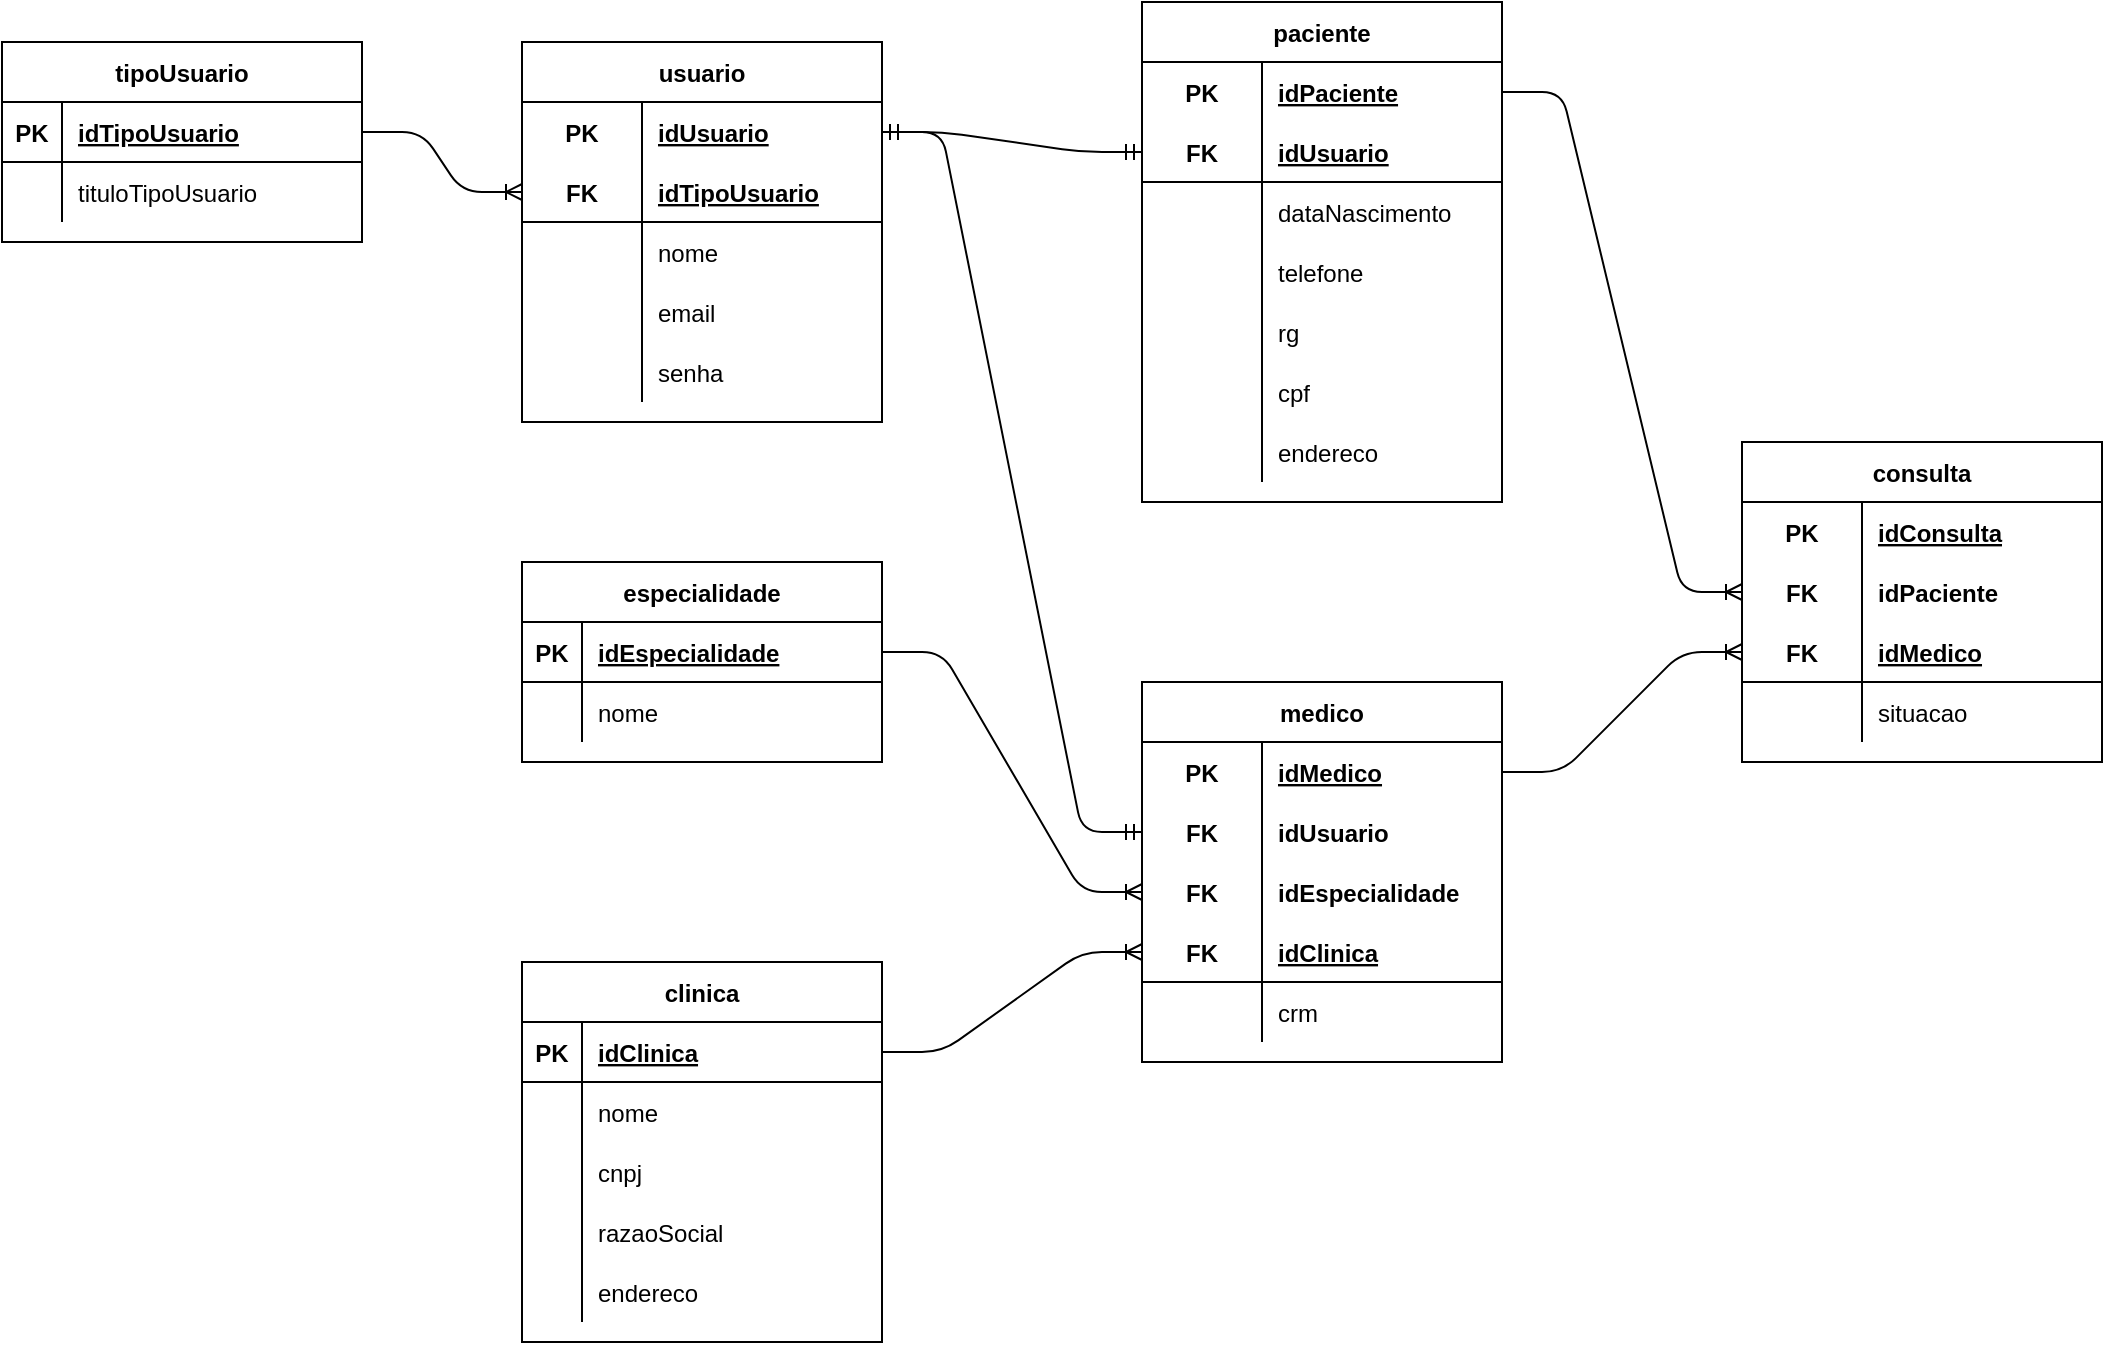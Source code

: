 <mxfile version="14.8.0" type="device"><diagram id="QD_t7oIwe0kkzXk1nRvx" name="Page-1"><mxGraphModel dx="2249" dy="794" grid="1" gridSize="10" guides="1" tooltips="1" connect="1" arrows="1" fold="1" page="1" pageScale="1" pageWidth="827" pageHeight="1169" math="0" shadow="0"><root><mxCell id="0"/><mxCell id="1" parent="0"/><mxCell id="JRlCp1y8JK5-YJUAuQlO-1" value="tipoUsuario" style="shape=table;startSize=30;container=1;collapsible=1;childLayout=tableLayout;fixedRows=1;rowLines=0;fontStyle=1;align=center;resizeLast=1;" vertex="1" parent="1"><mxGeometry x="-810" y="160" width="180" height="100" as="geometry"/></mxCell><mxCell id="JRlCp1y8JK5-YJUAuQlO-2" value="" style="shape=partialRectangle;collapsible=0;dropTarget=0;pointerEvents=0;fillColor=none;top=0;left=0;bottom=1;right=0;points=[[0,0.5],[1,0.5]];portConstraint=eastwest;" vertex="1" parent="JRlCp1y8JK5-YJUAuQlO-1"><mxGeometry y="30" width="180" height="30" as="geometry"/></mxCell><mxCell id="JRlCp1y8JK5-YJUAuQlO-3" value="PK" style="shape=partialRectangle;connectable=0;fillColor=none;top=0;left=0;bottom=0;right=0;fontStyle=1;overflow=hidden;" vertex="1" parent="JRlCp1y8JK5-YJUAuQlO-2"><mxGeometry width="30" height="30" as="geometry"/></mxCell><mxCell id="JRlCp1y8JK5-YJUAuQlO-4" value="idTipoUsuario" style="shape=partialRectangle;connectable=0;fillColor=none;top=0;left=0;bottom=0;right=0;align=left;spacingLeft=6;fontStyle=5;overflow=hidden;" vertex="1" parent="JRlCp1y8JK5-YJUAuQlO-2"><mxGeometry x="30" width="150" height="30" as="geometry"/></mxCell><mxCell id="JRlCp1y8JK5-YJUAuQlO-5" value="" style="shape=partialRectangle;collapsible=0;dropTarget=0;pointerEvents=0;fillColor=none;top=0;left=0;bottom=0;right=0;points=[[0,0.5],[1,0.5]];portConstraint=eastwest;" vertex="1" parent="JRlCp1y8JK5-YJUAuQlO-1"><mxGeometry y="60" width="180" height="30" as="geometry"/></mxCell><mxCell id="JRlCp1y8JK5-YJUAuQlO-6" value="" style="shape=partialRectangle;connectable=0;fillColor=none;top=0;left=0;bottom=0;right=0;editable=1;overflow=hidden;" vertex="1" parent="JRlCp1y8JK5-YJUAuQlO-5"><mxGeometry width="30" height="30" as="geometry"/></mxCell><mxCell id="JRlCp1y8JK5-YJUAuQlO-7" value="tituloTipoUsuario" style="shape=partialRectangle;connectable=0;fillColor=none;top=0;left=0;bottom=0;right=0;align=left;spacingLeft=6;overflow=hidden;" vertex="1" parent="JRlCp1y8JK5-YJUAuQlO-5"><mxGeometry x="30" width="150" height="30" as="geometry"/></mxCell><mxCell id="JRlCp1y8JK5-YJUAuQlO-40" value="usuario" style="shape=table;startSize=30;container=1;collapsible=1;childLayout=tableLayout;fixedRows=1;rowLines=0;fontStyle=1;align=center;resizeLast=1;" vertex="1" parent="1"><mxGeometry x="-550" y="160" width="180" height="190" as="geometry"/></mxCell><mxCell id="JRlCp1y8JK5-YJUAuQlO-41" value="" style="shape=partialRectangle;collapsible=0;dropTarget=0;pointerEvents=0;fillColor=none;top=0;left=0;bottom=0;right=0;points=[[0,0.5],[1,0.5]];portConstraint=eastwest;" vertex="1" parent="JRlCp1y8JK5-YJUAuQlO-40"><mxGeometry y="30" width="180" height="30" as="geometry"/></mxCell><mxCell id="JRlCp1y8JK5-YJUAuQlO-42" value="PK" style="shape=partialRectangle;connectable=0;fillColor=none;top=0;left=0;bottom=0;right=0;fontStyle=1;overflow=hidden;" vertex="1" parent="JRlCp1y8JK5-YJUAuQlO-41"><mxGeometry width="60" height="30" as="geometry"/></mxCell><mxCell id="JRlCp1y8JK5-YJUAuQlO-43" value="idUsuario" style="shape=partialRectangle;connectable=0;fillColor=none;top=0;left=0;bottom=0;right=0;align=left;spacingLeft=6;fontStyle=5;overflow=hidden;" vertex="1" parent="JRlCp1y8JK5-YJUAuQlO-41"><mxGeometry x="60" width="120" height="30" as="geometry"/></mxCell><mxCell id="JRlCp1y8JK5-YJUAuQlO-44" value="" style="shape=partialRectangle;collapsible=0;dropTarget=0;pointerEvents=0;fillColor=none;top=0;left=0;bottom=1;right=0;points=[[0,0.5],[1,0.5]];portConstraint=eastwest;" vertex="1" parent="JRlCp1y8JK5-YJUAuQlO-40"><mxGeometry y="60" width="180" height="30" as="geometry"/></mxCell><mxCell id="JRlCp1y8JK5-YJUAuQlO-45" value="FK" style="shape=partialRectangle;connectable=0;fillColor=none;top=0;left=0;bottom=0;right=0;fontStyle=1;overflow=hidden;" vertex="1" parent="JRlCp1y8JK5-YJUAuQlO-44"><mxGeometry width="60" height="30" as="geometry"/></mxCell><mxCell id="JRlCp1y8JK5-YJUAuQlO-46" value="idTipoUsuario" style="shape=partialRectangle;connectable=0;fillColor=none;top=0;left=0;bottom=0;right=0;align=left;spacingLeft=6;fontStyle=5;overflow=hidden;" vertex="1" parent="JRlCp1y8JK5-YJUAuQlO-44"><mxGeometry x="60" width="120" height="30" as="geometry"/></mxCell><mxCell id="JRlCp1y8JK5-YJUAuQlO-47" value="" style="shape=partialRectangle;collapsible=0;dropTarget=0;pointerEvents=0;fillColor=none;top=0;left=0;bottom=0;right=0;points=[[0,0.5],[1,0.5]];portConstraint=eastwest;" vertex="1" parent="JRlCp1y8JK5-YJUAuQlO-40"><mxGeometry y="90" width="180" height="30" as="geometry"/></mxCell><mxCell id="JRlCp1y8JK5-YJUAuQlO-48" value="" style="shape=partialRectangle;connectable=0;fillColor=none;top=0;left=0;bottom=0;right=0;editable=1;overflow=hidden;" vertex="1" parent="JRlCp1y8JK5-YJUAuQlO-47"><mxGeometry width="60" height="30" as="geometry"/></mxCell><mxCell id="JRlCp1y8JK5-YJUAuQlO-49" value="nome" style="shape=partialRectangle;connectable=0;fillColor=none;top=0;left=0;bottom=0;right=0;align=left;spacingLeft=6;overflow=hidden;" vertex="1" parent="JRlCp1y8JK5-YJUAuQlO-47"><mxGeometry x="60" width="120" height="30" as="geometry"/></mxCell><mxCell id="JRlCp1y8JK5-YJUAuQlO-50" value="" style="shape=partialRectangle;collapsible=0;dropTarget=0;pointerEvents=0;fillColor=none;top=0;left=0;bottom=0;right=0;points=[[0,0.5],[1,0.5]];portConstraint=eastwest;" vertex="1" parent="JRlCp1y8JK5-YJUAuQlO-40"><mxGeometry y="120" width="180" height="30" as="geometry"/></mxCell><mxCell id="JRlCp1y8JK5-YJUAuQlO-51" value="" style="shape=partialRectangle;connectable=0;fillColor=none;top=0;left=0;bottom=0;right=0;editable=1;overflow=hidden;" vertex="1" parent="JRlCp1y8JK5-YJUAuQlO-50"><mxGeometry width="60" height="30" as="geometry"/></mxCell><mxCell id="JRlCp1y8JK5-YJUAuQlO-52" value="email" style="shape=partialRectangle;connectable=0;fillColor=none;top=0;left=0;bottom=0;right=0;align=left;spacingLeft=6;overflow=hidden;" vertex="1" parent="JRlCp1y8JK5-YJUAuQlO-50"><mxGeometry x="60" width="120" height="30" as="geometry"/></mxCell><mxCell id="JRlCp1y8JK5-YJUAuQlO-56" value="" style="shape=partialRectangle;collapsible=0;dropTarget=0;pointerEvents=0;fillColor=none;top=0;left=0;bottom=0;right=0;points=[[0,0.5],[1,0.5]];portConstraint=eastwest;" vertex="1" parent="JRlCp1y8JK5-YJUAuQlO-40"><mxGeometry y="150" width="180" height="30" as="geometry"/></mxCell><mxCell id="JRlCp1y8JK5-YJUAuQlO-57" value="" style="shape=partialRectangle;connectable=0;fillColor=none;top=0;left=0;bottom=0;right=0;editable=1;overflow=hidden;" vertex="1" parent="JRlCp1y8JK5-YJUAuQlO-56"><mxGeometry width="60" height="30" as="geometry"/></mxCell><mxCell id="JRlCp1y8JK5-YJUAuQlO-58" value="senha" style="shape=partialRectangle;connectable=0;fillColor=none;top=0;left=0;bottom=0;right=0;align=left;spacingLeft=6;overflow=hidden;" vertex="1" parent="JRlCp1y8JK5-YJUAuQlO-56"><mxGeometry x="60" width="120" height="30" as="geometry"/></mxCell><mxCell id="JRlCp1y8JK5-YJUAuQlO-59" value="especialidade" style="shape=table;startSize=30;container=1;collapsible=1;childLayout=tableLayout;fixedRows=1;rowLines=0;fontStyle=1;align=center;resizeLast=1;" vertex="1" parent="1"><mxGeometry x="-550" y="420" width="180" height="100" as="geometry"/></mxCell><mxCell id="JRlCp1y8JK5-YJUAuQlO-60" value="" style="shape=partialRectangle;collapsible=0;dropTarget=0;pointerEvents=0;fillColor=none;top=0;left=0;bottom=1;right=0;points=[[0,0.5],[1,0.5]];portConstraint=eastwest;" vertex="1" parent="JRlCp1y8JK5-YJUAuQlO-59"><mxGeometry y="30" width="180" height="30" as="geometry"/></mxCell><mxCell id="JRlCp1y8JK5-YJUAuQlO-61" value="PK" style="shape=partialRectangle;connectable=0;fillColor=none;top=0;left=0;bottom=0;right=0;fontStyle=1;overflow=hidden;" vertex="1" parent="JRlCp1y8JK5-YJUAuQlO-60"><mxGeometry width="30" height="30" as="geometry"/></mxCell><mxCell id="JRlCp1y8JK5-YJUAuQlO-62" value="idEspecialidade" style="shape=partialRectangle;connectable=0;fillColor=none;top=0;left=0;bottom=0;right=0;align=left;spacingLeft=6;fontStyle=5;overflow=hidden;" vertex="1" parent="JRlCp1y8JK5-YJUAuQlO-60"><mxGeometry x="30" width="150" height="30" as="geometry"/></mxCell><mxCell id="JRlCp1y8JK5-YJUAuQlO-63" value="" style="shape=partialRectangle;collapsible=0;dropTarget=0;pointerEvents=0;fillColor=none;top=0;left=0;bottom=0;right=0;points=[[0,0.5],[1,0.5]];portConstraint=eastwest;" vertex="1" parent="JRlCp1y8JK5-YJUAuQlO-59"><mxGeometry y="60" width="180" height="30" as="geometry"/></mxCell><mxCell id="JRlCp1y8JK5-YJUAuQlO-64" value="" style="shape=partialRectangle;connectable=0;fillColor=none;top=0;left=0;bottom=0;right=0;editable=1;overflow=hidden;" vertex="1" parent="JRlCp1y8JK5-YJUAuQlO-63"><mxGeometry width="30" height="30" as="geometry"/></mxCell><mxCell id="JRlCp1y8JK5-YJUAuQlO-65" value="nome" style="shape=partialRectangle;connectable=0;fillColor=none;top=0;left=0;bottom=0;right=0;align=left;spacingLeft=6;overflow=hidden;" vertex="1" parent="JRlCp1y8JK5-YJUAuQlO-63"><mxGeometry x="30" width="150" height="30" as="geometry"/></mxCell><mxCell id="JRlCp1y8JK5-YJUAuQlO-96" value="clinica" style="shape=table;startSize=30;container=1;collapsible=1;childLayout=tableLayout;fixedRows=1;rowLines=0;fontStyle=1;align=center;resizeLast=1;" vertex="1" parent="1"><mxGeometry x="-550" y="620" width="180" height="190" as="geometry"/></mxCell><mxCell id="JRlCp1y8JK5-YJUAuQlO-97" value="" style="shape=partialRectangle;collapsible=0;dropTarget=0;pointerEvents=0;fillColor=none;top=0;left=0;bottom=1;right=0;points=[[0,0.5],[1,0.5]];portConstraint=eastwest;" vertex="1" parent="JRlCp1y8JK5-YJUAuQlO-96"><mxGeometry y="30" width="180" height="30" as="geometry"/></mxCell><mxCell id="JRlCp1y8JK5-YJUAuQlO-98" value="PK" style="shape=partialRectangle;connectable=0;fillColor=none;top=0;left=0;bottom=0;right=0;fontStyle=1;overflow=hidden;" vertex="1" parent="JRlCp1y8JK5-YJUAuQlO-97"><mxGeometry width="30" height="30" as="geometry"/></mxCell><mxCell id="JRlCp1y8JK5-YJUAuQlO-99" value="idClinica" style="shape=partialRectangle;connectable=0;fillColor=none;top=0;left=0;bottom=0;right=0;align=left;spacingLeft=6;fontStyle=5;overflow=hidden;" vertex="1" parent="JRlCp1y8JK5-YJUAuQlO-97"><mxGeometry x="30" width="150" height="30" as="geometry"/></mxCell><mxCell id="JRlCp1y8JK5-YJUAuQlO-100" value="" style="shape=partialRectangle;collapsible=0;dropTarget=0;pointerEvents=0;fillColor=none;top=0;left=0;bottom=0;right=0;points=[[0,0.5],[1,0.5]];portConstraint=eastwest;" vertex="1" parent="JRlCp1y8JK5-YJUAuQlO-96"><mxGeometry y="60" width="180" height="30" as="geometry"/></mxCell><mxCell id="JRlCp1y8JK5-YJUAuQlO-101" value="" style="shape=partialRectangle;connectable=0;fillColor=none;top=0;left=0;bottom=0;right=0;editable=1;overflow=hidden;" vertex="1" parent="JRlCp1y8JK5-YJUAuQlO-100"><mxGeometry width="30" height="30" as="geometry"/></mxCell><mxCell id="JRlCp1y8JK5-YJUAuQlO-102" value="nome" style="shape=partialRectangle;connectable=0;fillColor=none;top=0;left=0;bottom=0;right=0;align=left;spacingLeft=6;overflow=hidden;" vertex="1" parent="JRlCp1y8JK5-YJUAuQlO-100"><mxGeometry x="30" width="150" height="30" as="geometry"/></mxCell><mxCell id="JRlCp1y8JK5-YJUAuQlO-103" value="" style="shape=partialRectangle;collapsible=0;dropTarget=0;pointerEvents=0;fillColor=none;top=0;left=0;bottom=0;right=0;points=[[0,0.5],[1,0.5]];portConstraint=eastwest;" vertex="1" parent="JRlCp1y8JK5-YJUAuQlO-96"><mxGeometry y="90" width="180" height="30" as="geometry"/></mxCell><mxCell id="JRlCp1y8JK5-YJUAuQlO-104" value="" style="shape=partialRectangle;connectable=0;fillColor=none;top=0;left=0;bottom=0;right=0;editable=1;overflow=hidden;" vertex="1" parent="JRlCp1y8JK5-YJUAuQlO-103"><mxGeometry width="30" height="30" as="geometry"/></mxCell><mxCell id="JRlCp1y8JK5-YJUAuQlO-105" value="cnpj" style="shape=partialRectangle;connectable=0;fillColor=none;top=0;left=0;bottom=0;right=0;align=left;spacingLeft=6;overflow=hidden;" vertex="1" parent="JRlCp1y8JK5-YJUAuQlO-103"><mxGeometry x="30" width="150" height="30" as="geometry"/></mxCell><mxCell id="JRlCp1y8JK5-YJUAuQlO-106" value="" style="shape=partialRectangle;collapsible=0;dropTarget=0;pointerEvents=0;fillColor=none;top=0;left=0;bottom=0;right=0;points=[[0,0.5],[1,0.5]];portConstraint=eastwest;" vertex="1" parent="JRlCp1y8JK5-YJUAuQlO-96"><mxGeometry y="120" width="180" height="30" as="geometry"/></mxCell><mxCell id="JRlCp1y8JK5-YJUAuQlO-107" value="" style="shape=partialRectangle;connectable=0;fillColor=none;top=0;left=0;bottom=0;right=0;editable=1;overflow=hidden;" vertex="1" parent="JRlCp1y8JK5-YJUAuQlO-106"><mxGeometry width="30" height="30" as="geometry"/></mxCell><mxCell id="JRlCp1y8JK5-YJUAuQlO-108" value="razaoSocial" style="shape=partialRectangle;connectable=0;fillColor=none;top=0;left=0;bottom=0;right=0;align=left;spacingLeft=6;overflow=hidden;" vertex="1" parent="JRlCp1y8JK5-YJUAuQlO-106"><mxGeometry x="30" width="150" height="30" as="geometry"/></mxCell><mxCell id="JRlCp1y8JK5-YJUAuQlO-117" value="" style="shape=partialRectangle;collapsible=0;dropTarget=0;pointerEvents=0;fillColor=none;top=0;left=0;bottom=0;right=0;points=[[0,0.5],[1,0.5]];portConstraint=eastwest;" vertex="1" parent="JRlCp1y8JK5-YJUAuQlO-96"><mxGeometry y="150" width="180" height="30" as="geometry"/></mxCell><mxCell id="JRlCp1y8JK5-YJUAuQlO-118" value="" style="shape=partialRectangle;connectable=0;fillColor=none;top=0;left=0;bottom=0;right=0;editable=1;overflow=hidden;" vertex="1" parent="JRlCp1y8JK5-YJUAuQlO-117"><mxGeometry width="30" height="30" as="geometry"/></mxCell><mxCell id="JRlCp1y8JK5-YJUAuQlO-119" value="endereco" style="shape=partialRectangle;connectable=0;fillColor=none;top=0;left=0;bottom=0;right=0;align=left;spacingLeft=6;overflow=hidden;" vertex="1" parent="JRlCp1y8JK5-YJUAuQlO-117"><mxGeometry x="30" width="150" height="30" as="geometry"/></mxCell><mxCell id="JRlCp1y8JK5-YJUAuQlO-109" value="" style="shape=partialRectangle;collapsible=0;dropTarget=0;pointerEvents=0;fillColor=none;top=0;left=0;bottom=0;right=0;points=[[0,0.5],[1,0.5]];portConstraint=eastwest;" vertex="1" parent="1"><mxGeometry x="-810" y="690" width="180" height="30" as="geometry"/></mxCell><mxCell id="JRlCp1y8JK5-YJUAuQlO-110" value="" style="shape=partialRectangle;connectable=0;fillColor=none;top=0;left=0;bottom=0;right=0;editable=1;overflow=hidden;" vertex="1" parent="JRlCp1y8JK5-YJUAuQlO-109"><mxGeometry width="30" height="30" as="geometry"/></mxCell><mxCell id="JRlCp1y8JK5-YJUAuQlO-122" value="paciente" style="shape=table;startSize=30;container=1;collapsible=1;childLayout=tableLayout;fixedRows=1;rowLines=0;fontStyle=1;align=center;resizeLast=1;" vertex="1" parent="1"><mxGeometry x="-240" y="140" width="180" height="250" as="geometry"/></mxCell><mxCell id="JRlCp1y8JK5-YJUAuQlO-123" value="" style="shape=partialRectangle;collapsible=0;dropTarget=0;pointerEvents=0;fillColor=none;top=0;left=0;bottom=0;right=0;points=[[0,0.5],[1,0.5]];portConstraint=eastwest;" vertex="1" parent="JRlCp1y8JK5-YJUAuQlO-122"><mxGeometry y="30" width="180" height="30" as="geometry"/></mxCell><mxCell id="JRlCp1y8JK5-YJUAuQlO-124" value="PK" style="shape=partialRectangle;connectable=0;fillColor=none;top=0;left=0;bottom=0;right=0;fontStyle=1;overflow=hidden;" vertex="1" parent="JRlCp1y8JK5-YJUAuQlO-123"><mxGeometry width="60" height="30" as="geometry"/></mxCell><mxCell id="JRlCp1y8JK5-YJUAuQlO-125" value="idPaciente" style="shape=partialRectangle;connectable=0;fillColor=none;top=0;left=0;bottom=0;right=0;align=left;spacingLeft=6;fontStyle=5;overflow=hidden;" vertex="1" parent="JRlCp1y8JK5-YJUAuQlO-123"><mxGeometry x="60" width="120" height="30" as="geometry"/></mxCell><mxCell id="JRlCp1y8JK5-YJUAuQlO-126" value="" style="shape=partialRectangle;collapsible=0;dropTarget=0;pointerEvents=0;fillColor=none;top=0;left=0;bottom=1;right=0;points=[[0,0.5],[1,0.5]];portConstraint=eastwest;" vertex="1" parent="JRlCp1y8JK5-YJUAuQlO-122"><mxGeometry y="60" width="180" height="30" as="geometry"/></mxCell><mxCell id="JRlCp1y8JK5-YJUAuQlO-127" value="FK" style="shape=partialRectangle;connectable=0;fillColor=none;top=0;left=0;bottom=0;right=0;fontStyle=1;overflow=hidden;" vertex="1" parent="JRlCp1y8JK5-YJUAuQlO-126"><mxGeometry width="60" height="30" as="geometry"/></mxCell><mxCell id="JRlCp1y8JK5-YJUAuQlO-128" value="idUsuario" style="shape=partialRectangle;connectable=0;fillColor=none;top=0;left=0;bottom=0;right=0;align=left;spacingLeft=6;fontStyle=5;overflow=hidden;" vertex="1" parent="JRlCp1y8JK5-YJUAuQlO-126"><mxGeometry x="60" width="120" height="30" as="geometry"/></mxCell><mxCell id="JRlCp1y8JK5-YJUAuQlO-129" value="" style="shape=partialRectangle;collapsible=0;dropTarget=0;pointerEvents=0;fillColor=none;top=0;left=0;bottom=0;right=0;points=[[0,0.5],[1,0.5]];portConstraint=eastwest;" vertex="1" parent="JRlCp1y8JK5-YJUAuQlO-122"><mxGeometry y="90" width="180" height="30" as="geometry"/></mxCell><mxCell id="JRlCp1y8JK5-YJUAuQlO-130" value="" style="shape=partialRectangle;connectable=0;fillColor=none;top=0;left=0;bottom=0;right=0;editable=1;overflow=hidden;" vertex="1" parent="JRlCp1y8JK5-YJUAuQlO-129"><mxGeometry width="60" height="30" as="geometry"/></mxCell><mxCell id="JRlCp1y8JK5-YJUAuQlO-131" value="dataNascimento" style="shape=partialRectangle;connectable=0;fillColor=none;top=0;left=0;bottom=0;right=0;align=left;spacingLeft=6;overflow=hidden;" vertex="1" parent="JRlCp1y8JK5-YJUAuQlO-129"><mxGeometry x="60" width="120" height="30" as="geometry"/></mxCell><mxCell id="JRlCp1y8JK5-YJUAuQlO-132" value="" style="shape=partialRectangle;collapsible=0;dropTarget=0;pointerEvents=0;fillColor=none;top=0;left=0;bottom=0;right=0;points=[[0,0.5],[1,0.5]];portConstraint=eastwest;" vertex="1" parent="JRlCp1y8JK5-YJUAuQlO-122"><mxGeometry y="120" width="180" height="30" as="geometry"/></mxCell><mxCell id="JRlCp1y8JK5-YJUAuQlO-133" value="" style="shape=partialRectangle;connectable=0;fillColor=none;top=0;left=0;bottom=0;right=0;editable=1;overflow=hidden;" vertex="1" parent="JRlCp1y8JK5-YJUAuQlO-132"><mxGeometry width="60" height="30" as="geometry"/></mxCell><mxCell id="JRlCp1y8JK5-YJUAuQlO-134" value="telefone" style="shape=partialRectangle;connectable=0;fillColor=none;top=0;left=0;bottom=0;right=0;align=left;spacingLeft=6;overflow=hidden;" vertex="1" parent="JRlCp1y8JK5-YJUAuQlO-132"><mxGeometry x="60" width="120" height="30" as="geometry"/></mxCell><mxCell id="JRlCp1y8JK5-YJUAuQlO-135" value="" style="shape=partialRectangle;collapsible=0;dropTarget=0;pointerEvents=0;fillColor=none;top=0;left=0;bottom=0;right=0;points=[[0,0.5],[1,0.5]];portConstraint=eastwest;" vertex="1" parent="JRlCp1y8JK5-YJUAuQlO-122"><mxGeometry y="150" width="180" height="30" as="geometry"/></mxCell><mxCell id="JRlCp1y8JK5-YJUAuQlO-136" value="" style="shape=partialRectangle;connectable=0;fillColor=none;top=0;left=0;bottom=0;right=0;editable=1;overflow=hidden;" vertex="1" parent="JRlCp1y8JK5-YJUAuQlO-135"><mxGeometry width="60" height="30" as="geometry"/></mxCell><mxCell id="JRlCp1y8JK5-YJUAuQlO-137" value="rg" style="shape=partialRectangle;connectable=0;fillColor=none;top=0;left=0;bottom=0;right=0;align=left;spacingLeft=6;overflow=hidden;" vertex="1" parent="JRlCp1y8JK5-YJUAuQlO-135"><mxGeometry x="60" width="120" height="30" as="geometry"/></mxCell><mxCell id="JRlCp1y8JK5-YJUAuQlO-138" value="" style="shape=partialRectangle;collapsible=0;dropTarget=0;pointerEvents=0;fillColor=none;top=0;left=0;bottom=0;right=0;points=[[0,0.5],[1,0.5]];portConstraint=eastwest;" vertex="1" parent="JRlCp1y8JK5-YJUAuQlO-122"><mxGeometry y="180" width="180" height="30" as="geometry"/></mxCell><mxCell id="JRlCp1y8JK5-YJUAuQlO-139" value="" style="shape=partialRectangle;connectable=0;fillColor=none;top=0;left=0;bottom=0;right=0;editable=1;overflow=hidden;" vertex="1" parent="JRlCp1y8JK5-YJUAuQlO-138"><mxGeometry width="60" height="30" as="geometry"/></mxCell><mxCell id="JRlCp1y8JK5-YJUAuQlO-140" value="cpf" style="shape=partialRectangle;connectable=0;fillColor=none;top=0;left=0;bottom=0;right=0;align=left;spacingLeft=6;overflow=hidden;" vertex="1" parent="JRlCp1y8JK5-YJUAuQlO-138"><mxGeometry x="60" width="120" height="30" as="geometry"/></mxCell><mxCell id="JRlCp1y8JK5-YJUAuQlO-141" value="" style="shape=partialRectangle;collapsible=0;dropTarget=0;pointerEvents=0;fillColor=none;top=0;left=0;bottom=0;right=0;points=[[0,0.5],[1,0.5]];portConstraint=eastwest;" vertex="1" parent="JRlCp1y8JK5-YJUAuQlO-122"><mxGeometry y="210" width="180" height="30" as="geometry"/></mxCell><mxCell id="JRlCp1y8JK5-YJUAuQlO-142" value="" style="shape=partialRectangle;connectable=0;fillColor=none;top=0;left=0;bottom=0;right=0;editable=1;overflow=hidden;" vertex="1" parent="JRlCp1y8JK5-YJUAuQlO-141"><mxGeometry width="60" height="30" as="geometry"/></mxCell><mxCell id="JRlCp1y8JK5-YJUAuQlO-143" value="endereco" style="shape=partialRectangle;connectable=0;fillColor=none;top=0;left=0;bottom=0;right=0;align=left;spacingLeft=6;overflow=hidden;" vertex="1" parent="JRlCp1y8JK5-YJUAuQlO-141"><mxGeometry x="60" width="120" height="30" as="geometry"/></mxCell><mxCell id="JRlCp1y8JK5-YJUAuQlO-144" value="medico" style="shape=table;startSize=30;container=1;collapsible=1;childLayout=tableLayout;fixedRows=1;rowLines=0;fontStyle=1;align=center;resizeLast=1;" vertex="1" parent="1"><mxGeometry x="-240" y="480" width="180" height="190" as="geometry"><mxRectangle x="-280" y="480" width="70" height="30" as="alternateBounds"/></mxGeometry></mxCell><mxCell id="JRlCp1y8JK5-YJUAuQlO-145" value="" style="shape=partialRectangle;collapsible=0;dropTarget=0;pointerEvents=0;fillColor=none;top=0;left=0;bottom=0;right=0;points=[[0,0.5],[1,0.5]];portConstraint=eastwest;" vertex="1" parent="JRlCp1y8JK5-YJUAuQlO-144"><mxGeometry y="30" width="180" height="30" as="geometry"/></mxCell><mxCell id="JRlCp1y8JK5-YJUAuQlO-146" value="PK" style="shape=partialRectangle;connectable=0;fillColor=none;top=0;left=0;bottom=0;right=0;fontStyle=1;overflow=hidden;" vertex="1" parent="JRlCp1y8JK5-YJUAuQlO-145"><mxGeometry width="60" height="30" as="geometry"/></mxCell><mxCell id="JRlCp1y8JK5-YJUAuQlO-147" value="idMedico" style="shape=partialRectangle;connectable=0;fillColor=none;top=0;left=0;bottom=0;right=0;align=left;spacingLeft=6;fontStyle=5;overflow=hidden;" vertex="1" parent="JRlCp1y8JK5-YJUAuQlO-145"><mxGeometry x="60" width="120" height="30" as="geometry"/></mxCell><mxCell id="JRlCp1y8JK5-YJUAuQlO-252" value="" style="shape=partialRectangle;collapsible=0;dropTarget=0;pointerEvents=0;fillColor=none;top=0;left=0;bottom=0;right=0;points=[[0,0.5],[1,0.5]];portConstraint=eastwest;opacity=0;shadow=0;" vertex="1" parent="JRlCp1y8JK5-YJUAuQlO-144"><mxGeometry y="60" width="180" height="30" as="geometry"/></mxCell><mxCell id="JRlCp1y8JK5-YJUAuQlO-253" value="FK" style="shape=partialRectangle;connectable=0;fillColor=none;top=0;left=0;bottom=0;right=0;fontStyle=1;overflow=hidden;shadow=0;sketch=0;opacity=0;" vertex="1" parent="JRlCp1y8JK5-YJUAuQlO-252"><mxGeometry width="60" height="30" as="geometry"/></mxCell><mxCell id="JRlCp1y8JK5-YJUAuQlO-254" value="idUsuario" style="shape=partialRectangle;connectable=0;fillColor=none;top=0;left=0;bottom=0;right=0;align=left;spacingLeft=6;fontStyle=1;overflow=hidden;" vertex="1" parent="JRlCp1y8JK5-YJUAuQlO-252"><mxGeometry x="60" width="120" height="30" as="geometry"/></mxCell><mxCell id="JRlCp1y8JK5-YJUAuQlO-256" value="" style="shape=partialRectangle;collapsible=0;dropTarget=0;pointerEvents=0;fillColor=none;top=0;left=0;bottom=0;right=0;points=[[0,0.5],[1,0.5]];portConstraint=eastwest;" vertex="1" parent="JRlCp1y8JK5-YJUAuQlO-144"><mxGeometry y="90" width="180" height="30" as="geometry"/></mxCell><mxCell id="JRlCp1y8JK5-YJUAuQlO-257" value="FK" style="shape=partialRectangle;connectable=0;fillColor=none;top=0;left=0;bottom=0;right=0;fontStyle=1;overflow=hidden;" vertex="1" parent="JRlCp1y8JK5-YJUAuQlO-256"><mxGeometry width="60" height="30" as="geometry"/></mxCell><mxCell id="JRlCp1y8JK5-YJUAuQlO-258" value="idEspecialidade" style="shape=partialRectangle;connectable=0;fillColor=none;top=0;left=0;bottom=0;right=0;align=left;spacingLeft=6;fontStyle=1;overflow=hidden;" vertex="1" parent="JRlCp1y8JK5-YJUAuQlO-256"><mxGeometry x="60" width="120" height="30" as="geometry"/></mxCell><mxCell id="JRlCp1y8JK5-YJUAuQlO-148" value="" style="shape=partialRectangle;collapsible=0;dropTarget=0;pointerEvents=0;fillColor=none;top=0;left=0;bottom=1;right=0;points=[[0,0.5],[1,0.5]];portConstraint=eastwest;" vertex="1" parent="JRlCp1y8JK5-YJUAuQlO-144"><mxGeometry y="120" width="180" height="30" as="geometry"/></mxCell><mxCell id="JRlCp1y8JK5-YJUAuQlO-149" value="FK" style="shape=partialRectangle;connectable=0;fillColor=none;top=0;left=0;bottom=0;right=0;fontStyle=1;overflow=hidden;" vertex="1" parent="JRlCp1y8JK5-YJUAuQlO-148"><mxGeometry width="60" height="30" as="geometry"/></mxCell><mxCell id="JRlCp1y8JK5-YJUAuQlO-150" value="idClinica" style="shape=partialRectangle;connectable=0;fillColor=none;top=0;left=0;bottom=0;right=0;align=left;spacingLeft=6;fontStyle=5;overflow=hidden;" vertex="1" parent="JRlCp1y8JK5-YJUAuQlO-148"><mxGeometry x="60" width="120" height="30" as="geometry"/></mxCell><mxCell id="JRlCp1y8JK5-YJUAuQlO-151" value="" style="shape=partialRectangle;collapsible=0;dropTarget=0;pointerEvents=0;fillColor=none;top=0;left=0;bottom=0;right=0;points=[[0,0.5],[1,0.5]];portConstraint=eastwest;" vertex="1" parent="JRlCp1y8JK5-YJUAuQlO-144"><mxGeometry y="150" width="180" height="30" as="geometry"/></mxCell><mxCell id="JRlCp1y8JK5-YJUAuQlO-152" value="" style="shape=partialRectangle;connectable=0;fillColor=none;top=0;left=0;bottom=0;right=0;editable=1;overflow=hidden;" vertex="1" parent="JRlCp1y8JK5-YJUAuQlO-151"><mxGeometry width="60" height="30" as="geometry"/></mxCell><mxCell id="JRlCp1y8JK5-YJUAuQlO-153" value="crm" style="shape=partialRectangle;connectable=0;fillColor=none;top=0;left=0;bottom=0;right=0;align=left;spacingLeft=6;overflow=hidden;" vertex="1" parent="JRlCp1y8JK5-YJUAuQlO-151"><mxGeometry x="60" width="120" height="30" as="geometry"/></mxCell><mxCell id="JRlCp1y8JK5-YJUAuQlO-193" value="consulta" style="shape=table;startSize=30;container=1;collapsible=1;childLayout=tableLayout;fixedRows=1;rowLines=0;fontStyle=1;align=center;resizeLast=1;" vertex="1" parent="1"><mxGeometry x="60" y="360" width="180" height="160" as="geometry"/></mxCell><mxCell id="JRlCp1y8JK5-YJUAuQlO-194" value="" style="shape=partialRectangle;collapsible=0;dropTarget=0;pointerEvents=0;fillColor=none;top=0;left=0;bottom=0;right=0;points=[[0,0.5],[1,0.5]];portConstraint=eastwest;" vertex="1" parent="JRlCp1y8JK5-YJUAuQlO-193"><mxGeometry y="30" width="180" height="30" as="geometry"/></mxCell><mxCell id="JRlCp1y8JK5-YJUAuQlO-195" value="PK" style="shape=partialRectangle;connectable=0;fillColor=none;top=0;left=0;bottom=0;right=0;fontStyle=1;overflow=hidden;" vertex="1" parent="JRlCp1y8JK5-YJUAuQlO-194"><mxGeometry width="60" height="30" as="geometry"/></mxCell><mxCell id="JRlCp1y8JK5-YJUAuQlO-196" value="idConsulta" style="shape=partialRectangle;connectable=0;fillColor=none;top=0;left=0;bottom=0;right=0;align=left;spacingLeft=6;fontStyle=5;overflow=hidden;" vertex="1" parent="JRlCp1y8JK5-YJUAuQlO-194"><mxGeometry x="60" width="120" height="30" as="geometry"/></mxCell><mxCell id="JRlCp1y8JK5-YJUAuQlO-278" value="" style="shape=partialRectangle;collapsible=0;dropTarget=0;pointerEvents=0;fillColor=none;top=0;left=0;bottom=0;right=0;points=[[0,0.5],[1,0.5]];portConstraint=eastwest;" vertex="1" parent="JRlCp1y8JK5-YJUAuQlO-193"><mxGeometry y="60" width="180" height="30" as="geometry"/></mxCell><mxCell id="JRlCp1y8JK5-YJUAuQlO-279" value="FK" style="shape=partialRectangle;connectable=0;fillColor=none;top=0;left=0;bottom=0;right=0;fontStyle=1;overflow=hidden;" vertex="1" parent="JRlCp1y8JK5-YJUAuQlO-278"><mxGeometry width="60" height="30" as="geometry"/></mxCell><mxCell id="JRlCp1y8JK5-YJUAuQlO-280" value="idPaciente" style="shape=partialRectangle;connectable=0;fillColor=none;top=0;left=0;bottom=0;right=0;align=left;spacingLeft=6;fontStyle=1;overflow=hidden;" vertex="1" parent="JRlCp1y8JK5-YJUAuQlO-278"><mxGeometry x="60" width="120" height="30" as="geometry"/></mxCell><mxCell id="JRlCp1y8JK5-YJUAuQlO-197" value="" style="shape=partialRectangle;collapsible=0;dropTarget=0;pointerEvents=0;fillColor=none;top=0;left=0;bottom=1;right=0;points=[[0,0.5],[1,0.5]];portConstraint=eastwest;" vertex="1" parent="JRlCp1y8JK5-YJUAuQlO-193"><mxGeometry y="90" width="180" height="30" as="geometry"/></mxCell><mxCell id="JRlCp1y8JK5-YJUAuQlO-198" value="FK" style="shape=partialRectangle;connectable=0;fillColor=none;top=0;left=0;bottom=0;right=0;fontStyle=1;overflow=hidden;" vertex="1" parent="JRlCp1y8JK5-YJUAuQlO-197"><mxGeometry width="60" height="30" as="geometry"/></mxCell><mxCell id="JRlCp1y8JK5-YJUAuQlO-199" value="idMedico" style="shape=partialRectangle;connectable=0;fillColor=none;top=0;left=0;bottom=0;right=0;align=left;spacingLeft=6;fontStyle=5;overflow=hidden;" vertex="1" parent="JRlCp1y8JK5-YJUAuQlO-197"><mxGeometry x="60" width="120" height="30" as="geometry"/></mxCell><mxCell id="JRlCp1y8JK5-YJUAuQlO-200" value="" style="shape=partialRectangle;collapsible=0;dropTarget=0;pointerEvents=0;fillColor=none;top=0;left=0;bottom=0;right=0;points=[[0,0.5],[1,0.5]];portConstraint=eastwest;" vertex="1" parent="JRlCp1y8JK5-YJUAuQlO-193"><mxGeometry y="120" width="180" height="30" as="geometry"/></mxCell><mxCell id="JRlCp1y8JK5-YJUAuQlO-201" value="" style="shape=partialRectangle;connectable=0;fillColor=none;top=0;left=0;bottom=0;right=0;editable=1;overflow=hidden;" vertex="1" parent="JRlCp1y8JK5-YJUAuQlO-200"><mxGeometry width="60" height="30" as="geometry"/></mxCell><mxCell id="JRlCp1y8JK5-YJUAuQlO-202" value="situacao" style="shape=partialRectangle;connectable=0;fillColor=none;top=0;left=0;bottom=0;right=0;align=left;spacingLeft=6;overflow=hidden;" vertex="1" parent="JRlCp1y8JK5-YJUAuQlO-200"><mxGeometry x="60" width="120" height="30" as="geometry"/></mxCell><mxCell id="JRlCp1y8JK5-YJUAuQlO-297" value="" style="edgeStyle=entityRelationEdgeStyle;fontSize=12;html=1;endArrow=ERoneToMany;exitX=1;exitY=0.5;exitDx=0;exitDy=0;" edge="1" parent="1" source="JRlCp1y8JK5-YJUAuQlO-2" target="JRlCp1y8JK5-YJUAuQlO-44"><mxGeometry width="100" height="100" relative="1" as="geometry"><mxPoint x="-670" y="410" as="sourcePoint"/><mxPoint x="-570" y="310" as="targetPoint"/></mxGeometry></mxCell><mxCell id="JRlCp1y8JK5-YJUAuQlO-300" value="" style="edgeStyle=entityRelationEdgeStyle;fontSize=12;html=1;endArrow=ERmandOne;startArrow=ERmandOne;entryX=0;entryY=0.5;entryDx=0;entryDy=0;exitX=1;exitY=0.5;exitDx=0;exitDy=0;" edge="1" parent="1" source="JRlCp1y8JK5-YJUAuQlO-41" target="JRlCp1y8JK5-YJUAuQlO-252"><mxGeometry width="100" height="100" relative="1" as="geometry"><mxPoint x="-300" y="550" as="sourcePoint"/><mxPoint x="-200" y="450" as="targetPoint"/></mxGeometry></mxCell><mxCell id="JRlCp1y8JK5-YJUAuQlO-302" value="" style="edgeStyle=entityRelationEdgeStyle;fontSize=12;html=1;endArrow=ERmandOne;startArrow=ERmandOne;" edge="1" parent="1" source="JRlCp1y8JK5-YJUAuQlO-41" target="JRlCp1y8JK5-YJUAuQlO-126"><mxGeometry width="100" height="100" relative="1" as="geometry"><mxPoint x="-300" y="550" as="sourcePoint"/><mxPoint x="-200" y="450" as="targetPoint"/></mxGeometry></mxCell><mxCell id="JRlCp1y8JK5-YJUAuQlO-303" value="" style="edgeStyle=entityRelationEdgeStyle;fontSize=12;html=1;endArrow=ERoneToMany;exitX=1;exitY=0.5;exitDx=0;exitDy=0;" edge="1" parent="1" source="JRlCp1y8JK5-YJUAuQlO-60" target="JRlCp1y8JK5-YJUAuQlO-256"><mxGeometry width="100" height="100" relative="1" as="geometry"><mxPoint x="-300" y="550" as="sourcePoint"/><mxPoint x="-200" y="450" as="targetPoint"/></mxGeometry></mxCell><mxCell id="JRlCp1y8JK5-YJUAuQlO-304" value="" style="edgeStyle=entityRelationEdgeStyle;fontSize=12;html=1;endArrow=ERoneToMany;exitX=1;exitY=0.5;exitDx=0;exitDy=0;" edge="1" parent="1" source="JRlCp1y8JK5-YJUAuQlO-97" target="JRlCp1y8JK5-YJUAuQlO-148"><mxGeometry width="100" height="100" relative="1" as="geometry"><mxPoint x="-300" y="550" as="sourcePoint"/><mxPoint x="-200" y="450" as="targetPoint"/></mxGeometry></mxCell><mxCell id="JRlCp1y8JK5-YJUAuQlO-305" value="" style="edgeStyle=entityRelationEdgeStyle;fontSize=12;html=1;endArrow=ERoneToMany;exitX=1;exitY=0.5;exitDx=0;exitDy=0;" edge="1" parent="1" source="JRlCp1y8JK5-YJUAuQlO-123" target="JRlCp1y8JK5-YJUAuQlO-278"><mxGeometry width="100" height="100" relative="1" as="geometry"><mxPoint x="-20" y="635" as="sourcePoint"/><mxPoint x="80" y="535" as="targetPoint"/></mxGeometry></mxCell><mxCell id="JRlCp1y8JK5-YJUAuQlO-306" value="" style="edgeStyle=entityRelationEdgeStyle;fontSize=12;html=1;endArrow=ERoneToMany;exitX=1;exitY=0.5;exitDx=0;exitDy=0;" edge="1" parent="1" source="JRlCp1y8JK5-YJUAuQlO-145" target="JRlCp1y8JK5-YJUAuQlO-197"><mxGeometry width="100" height="100" relative="1" as="geometry"><mxPoint x="-300" y="550" as="sourcePoint"/><mxPoint x="-200" y="450" as="targetPoint"/></mxGeometry></mxCell></root></mxGraphModel></diagram></mxfile>